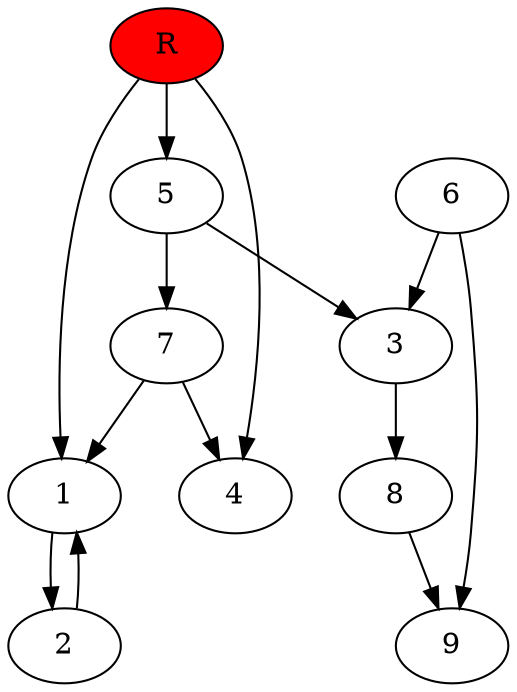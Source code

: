 digraph prb14662 {
	1
	2
	3
	4
	5
	6
	7
	8
	R [fillcolor="#ff0000" style=filled]
	1 -> 2
	2 -> 1
	3 -> 8
	5 -> 3
	5 -> 7
	6 -> 3
	6 -> 9
	7 -> 1
	7 -> 4
	8 -> 9
	R -> 1
	R -> 4
	R -> 5
}
